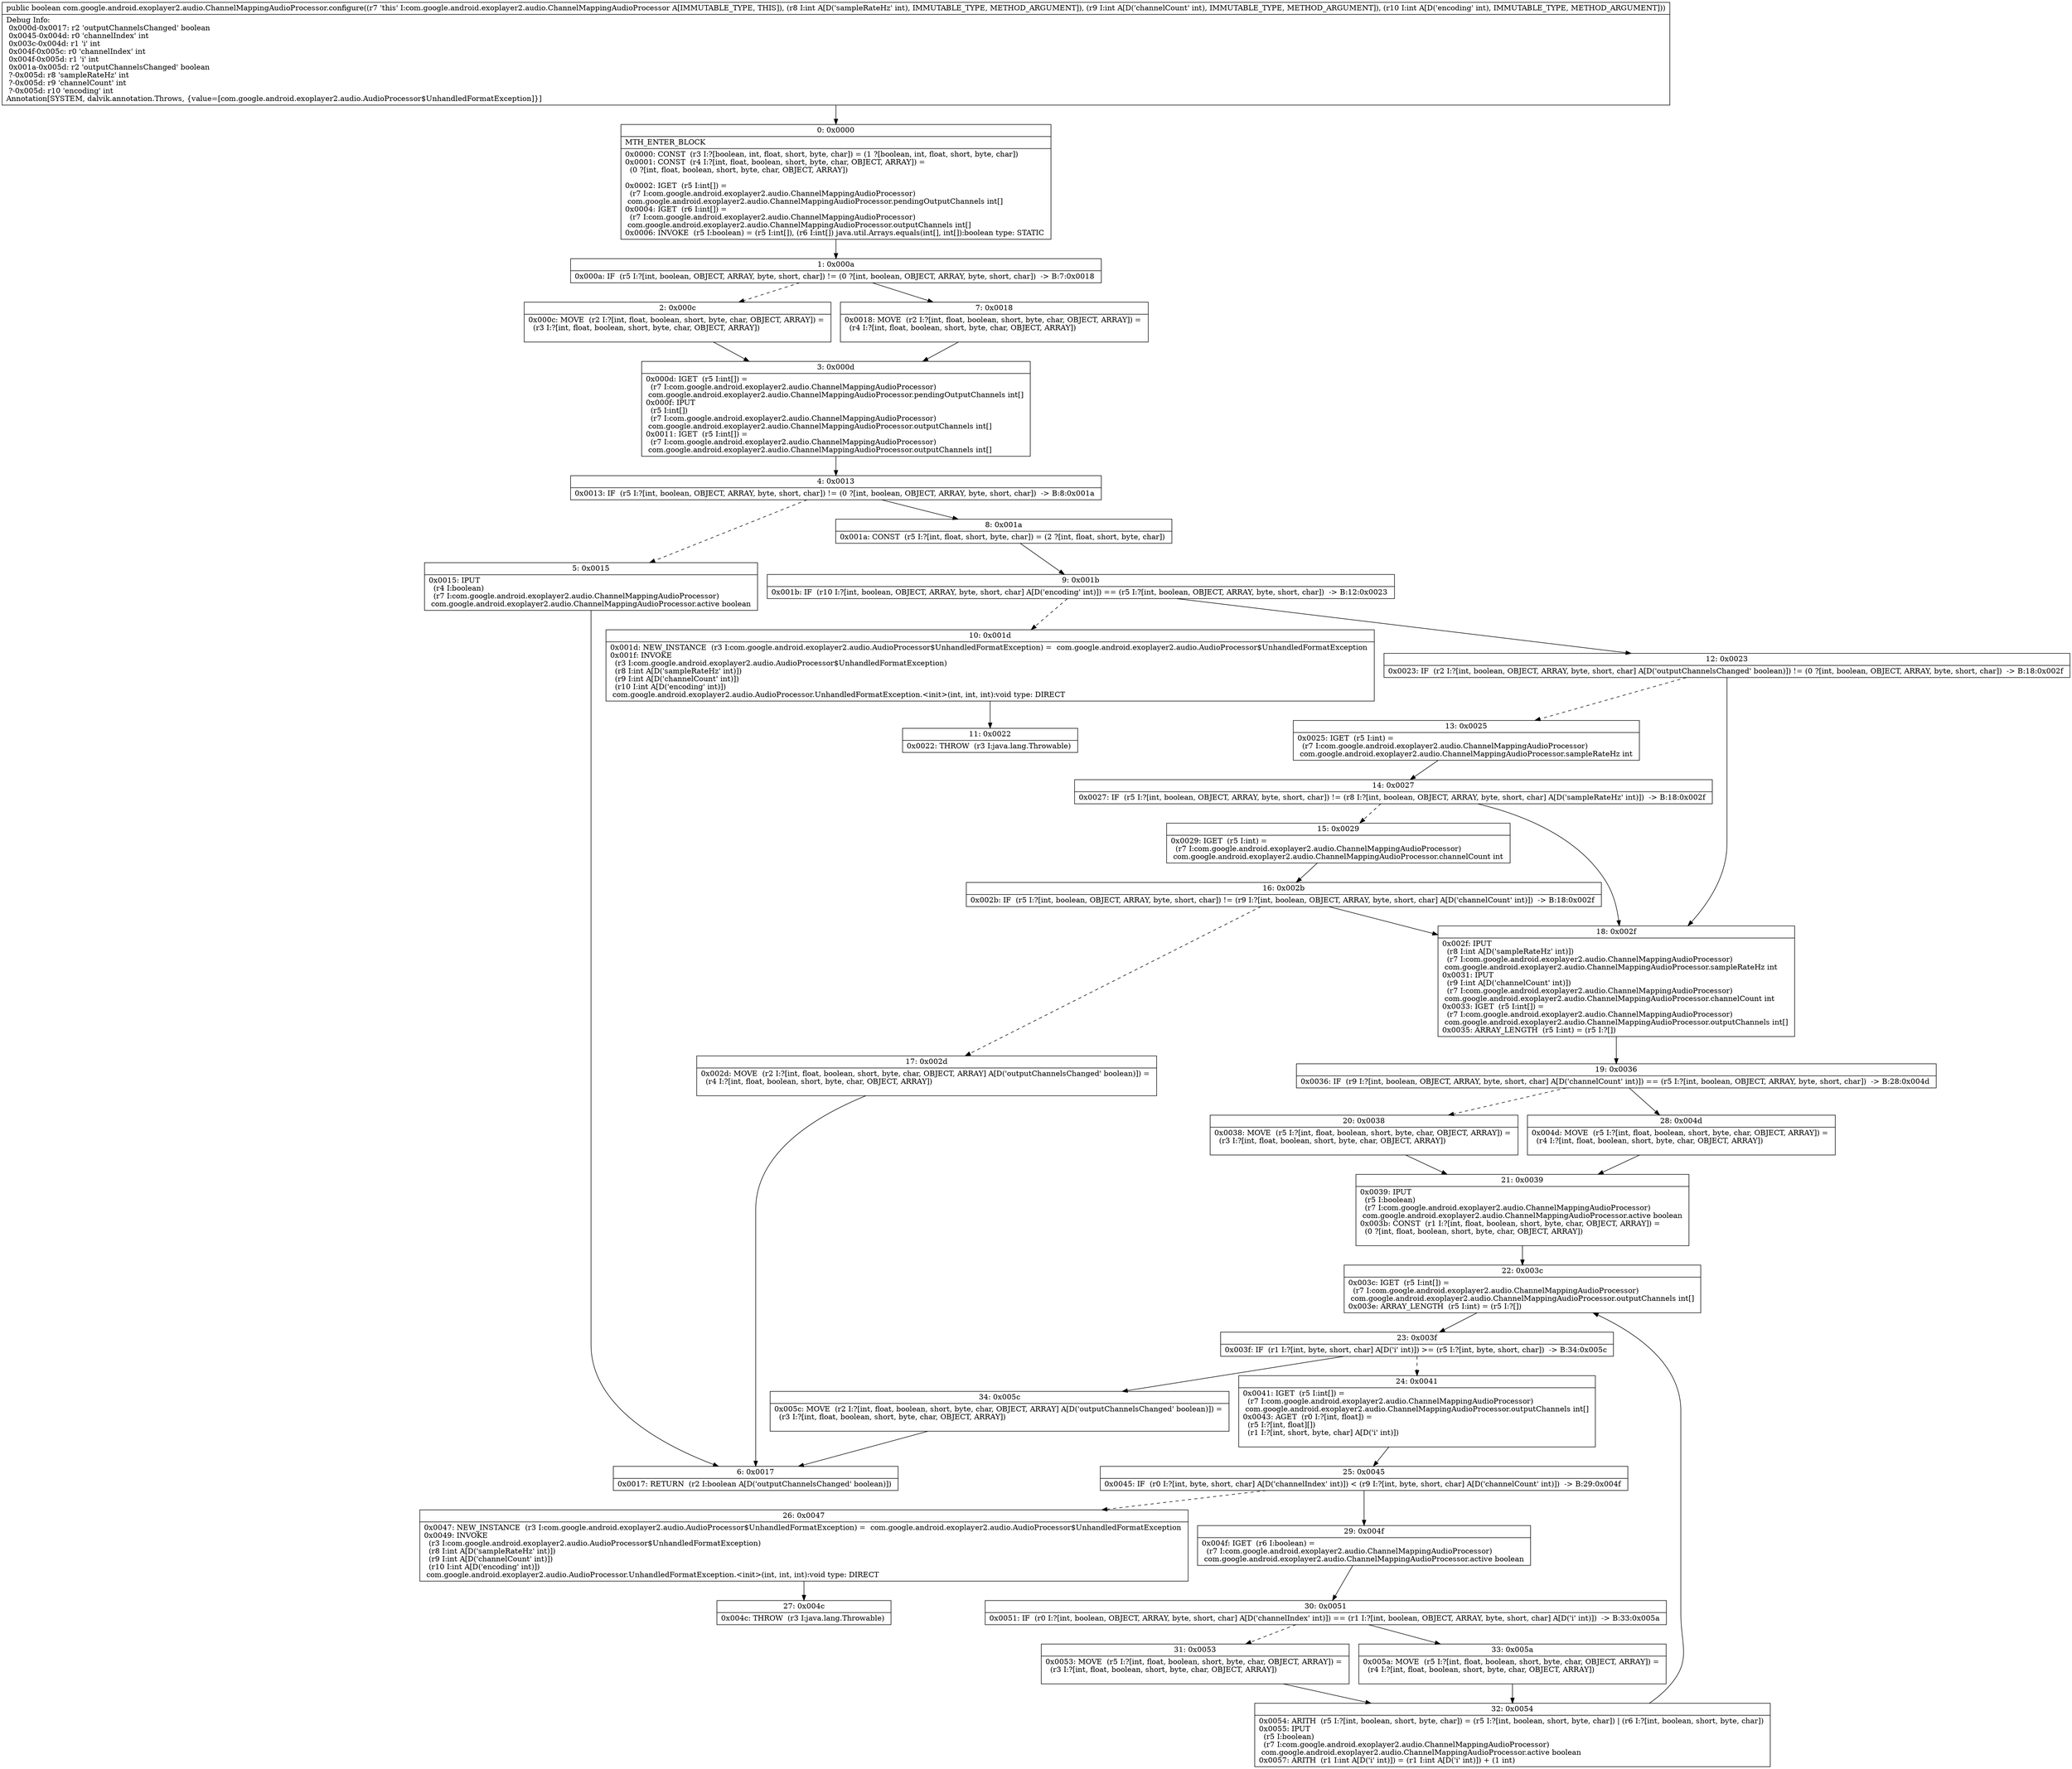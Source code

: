 digraph "CFG forcom.google.android.exoplayer2.audio.ChannelMappingAudioProcessor.configure(III)Z" {
Node_0 [shape=record,label="{0\:\ 0x0000|MTH_ENTER_BLOCK\l|0x0000: CONST  (r3 I:?[boolean, int, float, short, byte, char]) = (1 ?[boolean, int, float, short, byte, char]) \l0x0001: CONST  (r4 I:?[int, float, boolean, short, byte, char, OBJECT, ARRAY]) = \l  (0 ?[int, float, boolean, short, byte, char, OBJECT, ARRAY])\l \l0x0002: IGET  (r5 I:int[]) = \l  (r7 I:com.google.android.exoplayer2.audio.ChannelMappingAudioProcessor)\l com.google.android.exoplayer2.audio.ChannelMappingAudioProcessor.pendingOutputChannels int[] \l0x0004: IGET  (r6 I:int[]) = \l  (r7 I:com.google.android.exoplayer2.audio.ChannelMappingAudioProcessor)\l com.google.android.exoplayer2.audio.ChannelMappingAudioProcessor.outputChannels int[] \l0x0006: INVOKE  (r5 I:boolean) = (r5 I:int[]), (r6 I:int[]) java.util.Arrays.equals(int[], int[]):boolean type: STATIC \l}"];
Node_1 [shape=record,label="{1\:\ 0x000a|0x000a: IF  (r5 I:?[int, boolean, OBJECT, ARRAY, byte, short, char]) != (0 ?[int, boolean, OBJECT, ARRAY, byte, short, char])  \-\> B:7:0x0018 \l}"];
Node_2 [shape=record,label="{2\:\ 0x000c|0x000c: MOVE  (r2 I:?[int, float, boolean, short, byte, char, OBJECT, ARRAY]) = \l  (r3 I:?[int, float, boolean, short, byte, char, OBJECT, ARRAY])\l \l}"];
Node_3 [shape=record,label="{3\:\ 0x000d|0x000d: IGET  (r5 I:int[]) = \l  (r7 I:com.google.android.exoplayer2.audio.ChannelMappingAudioProcessor)\l com.google.android.exoplayer2.audio.ChannelMappingAudioProcessor.pendingOutputChannels int[] \l0x000f: IPUT  \l  (r5 I:int[])\l  (r7 I:com.google.android.exoplayer2.audio.ChannelMappingAudioProcessor)\l com.google.android.exoplayer2.audio.ChannelMappingAudioProcessor.outputChannels int[] \l0x0011: IGET  (r5 I:int[]) = \l  (r7 I:com.google.android.exoplayer2.audio.ChannelMappingAudioProcessor)\l com.google.android.exoplayer2.audio.ChannelMappingAudioProcessor.outputChannels int[] \l}"];
Node_4 [shape=record,label="{4\:\ 0x0013|0x0013: IF  (r5 I:?[int, boolean, OBJECT, ARRAY, byte, short, char]) != (0 ?[int, boolean, OBJECT, ARRAY, byte, short, char])  \-\> B:8:0x001a \l}"];
Node_5 [shape=record,label="{5\:\ 0x0015|0x0015: IPUT  \l  (r4 I:boolean)\l  (r7 I:com.google.android.exoplayer2.audio.ChannelMappingAudioProcessor)\l com.google.android.exoplayer2.audio.ChannelMappingAudioProcessor.active boolean \l}"];
Node_6 [shape=record,label="{6\:\ 0x0017|0x0017: RETURN  (r2 I:boolean A[D('outputChannelsChanged' boolean)]) \l}"];
Node_7 [shape=record,label="{7\:\ 0x0018|0x0018: MOVE  (r2 I:?[int, float, boolean, short, byte, char, OBJECT, ARRAY]) = \l  (r4 I:?[int, float, boolean, short, byte, char, OBJECT, ARRAY])\l \l}"];
Node_8 [shape=record,label="{8\:\ 0x001a|0x001a: CONST  (r5 I:?[int, float, short, byte, char]) = (2 ?[int, float, short, byte, char]) \l}"];
Node_9 [shape=record,label="{9\:\ 0x001b|0x001b: IF  (r10 I:?[int, boolean, OBJECT, ARRAY, byte, short, char] A[D('encoding' int)]) == (r5 I:?[int, boolean, OBJECT, ARRAY, byte, short, char])  \-\> B:12:0x0023 \l}"];
Node_10 [shape=record,label="{10\:\ 0x001d|0x001d: NEW_INSTANCE  (r3 I:com.google.android.exoplayer2.audio.AudioProcessor$UnhandledFormatException) =  com.google.android.exoplayer2.audio.AudioProcessor$UnhandledFormatException \l0x001f: INVOKE  \l  (r3 I:com.google.android.exoplayer2.audio.AudioProcessor$UnhandledFormatException)\l  (r8 I:int A[D('sampleRateHz' int)])\l  (r9 I:int A[D('channelCount' int)])\l  (r10 I:int A[D('encoding' int)])\l com.google.android.exoplayer2.audio.AudioProcessor.UnhandledFormatException.\<init\>(int, int, int):void type: DIRECT \l}"];
Node_11 [shape=record,label="{11\:\ 0x0022|0x0022: THROW  (r3 I:java.lang.Throwable) \l}"];
Node_12 [shape=record,label="{12\:\ 0x0023|0x0023: IF  (r2 I:?[int, boolean, OBJECT, ARRAY, byte, short, char] A[D('outputChannelsChanged' boolean)]) != (0 ?[int, boolean, OBJECT, ARRAY, byte, short, char])  \-\> B:18:0x002f \l}"];
Node_13 [shape=record,label="{13\:\ 0x0025|0x0025: IGET  (r5 I:int) = \l  (r7 I:com.google.android.exoplayer2.audio.ChannelMappingAudioProcessor)\l com.google.android.exoplayer2.audio.ChannelMappingAudioProcessor.sampleRateHz int \l}"];
Node_14 [shape=record,label="{14\:\ 0x0027|0x0027: IF  (r5 I:?[int, boolean, OBJECT, ARRAY, byte, short, char]) != (r8 I:?[int, boolean, OBJECT, ARRAY, byte, short, char] A[D('sampleRateHz' int)])  \-\> B:18:0x002f \l}"];
Node_15 [shape=record,label="{15\:\ 0x0029|0x0029: IGET  (r5 I:int) = \l  (r7 I:com.google.android.exoplayer2.audio.ChannelMappingAudioProcessor)\l com.google.android.exoplayer2.audio.ChannelMappingAudioProcessor.channelCount int \l}"];
Node_16 [shape=record,label="{16\:\ 0x002b|0x002b: IF  (r5 I:?[int, boolean, OBJECT, ARRAY, byte, short, char]) != (r9 I:?[int, boolean, OBJECT, ARRAY, byte, short, char] A[D('channelCount' int)])  \-\> B:18:0x002f \l}"];
Node_17 [shape=record,label="{17\:\ 0x002d|0x002d: MOVE  (r2 I:?[int, float, boolean, short, byte, char, OBJECT, ARRAY] A[D('outputChannelsChanged' boolean)]) = \l  (r4 I:?[int, float, boolean, short, byte, char, OBJECT, ARRAY])\l \l}"];
Node_18 [shape=record,label="{18\:\ 0x002f|0x002f: IPUT  \l  (r8 I:int A[D('sampleRateHz' int)])\l  (r7 I:com.google.android.exoplayer2.audio.ChannelMappingAudioProcessor)\l com.google.android.exoplayer2.audio.ChannelMappingAudioProcessor.sampleRateHz int \l0x0031: IPUT  \l  (r9 I:int A[D('channelCount' int)])\l  (r7 I:com.google.android.exoplayer2.audio.ChannelMappingAudioProcessor)\l com.google.android.exoplayer2.audio.ChannelMappingAudioProcessor.channelCount int \l0x0033: IGET  (r5 I:int[]) = \l  (r7 I:com.google.android.exoplayer2.audio.ChannelMappingAudioProcessor)\l com.google.android.exoplayer2.audio.ChannelMappingAudioProcessor.outputChannels int[] \l0x0035: ARRAY_LENGTH  (r5 I:int) = (r5 I:?[]) \l}"];
Node_19 [shape=record,label="{19\:\ 0x0036|0x0036: IF  (r9 I:?[int, boolean, OBJECT, ARRAY, byte, short, char] A[D('channelCount' int)]) == (r5 I:?[int, boolean, OBJECT, ARRAY, byte, short, char])  \-\> B:28:0x004d \l}"];
Node_20 [shape=record,label="{20\:\ 0x0038|0x0038: MOVE  (r5 I:?[int, float, boolean, short, byte, char, OBJECT, ARRAY]) = \l  (r3 I:?[int, float, boolean, short, byte, char, OBJECT, ARRAY])\l \l}"];
Node_21 [shape=record,label="{21\:\ 0x0039|0x0039: IPUT  \l  (r5 I:boolean)\l  (r7 I:com.google.android.exoplayer2.audio.ChannelMappingAudioProcessor)\l com.google.android.exoplayer2.audio.ChannelMappingAudioProcessor.active boolean \l0x003b: CONST  (r1 I:?[int, float, boolean, short, byte, char, OBJECT, ARRAY]) = \l  (0 ?[int, float, boolean, short, byte, char, OBJECT, ARRAY])\l \l}"];
Node_22 [shape=record,label="{22\:\ 0x003c|0x003c: IGET  (r5 I:int[]) = \l  (r7 I:com.google.android.exoplayer2.audio.ChannelMappingAudioProcessor)\l com.google.android.exoplayer2.audio.ChannelMappingAudioProcessor.outputChannels int[] \l0x003e: ARRAY_LENGTH  (r5 I:int) = (r5 I:?[]) \l}"];
Node_23 [shape=record,label="{23\:\ 0x003f|0x003f: IF  (r1 I:?[int, byte, short, char] A[D('i' int)]) \>= (r5 I:?[int, byte, short, char])  \-\> B:34:0x005c \l}"];
Node_24 [shape=record,label="{24\:\ 0x0041|0x0041: IGET  (r5 I:int[]) = \l  (r7 I:com.google.android.exoplayer2.audio.ChannelMappingAudioProcessor)\l com.google.android.exoplayer2.audio.ChannelMappingAudioProcessor.outputChannels int[] \l0x0043: AGET  (r0 I:?[int, float]) = \l  (r5 I:?[int, float][])\l  (r1 I:?[int, short, byte, char] A[D('i' int)])\l \l}"];
Node_25 [shape=record,label="{25\:\ 0x0045|0x0045: IF  (r0 I:?[int, byte, short, char] A[D('channelIndex' int)]) \< (r9 I:?[int, byte, short, char] A[D('channelCount' int)])  \-\> B:29:0x004f \l}"];
Node_26 [shape=record,label="{26\:\ 0x0047|0x0047: NEW_INSTANCE  (r3 I:com.google.android.exoplayer2.audio.AudioProcessor$UnhandledFormatException) =  com.google.android.exoplayer2.audio.AudioProcessor$UnhandledFormatException \l0x0049: INVOKE  \l  (r3 I:com.google.android.exoplayer2.audio.AudioProcessor$UnhandledFormatException)\l  (r8 I:int A[D('sampleRateHz' int)])\l  (r9 I:int A[D('channelCount' int)])\l  (r10 I:int A[D('encoding' int)])\l com.google.android.exoplayer2.audio.AudioProcessor.UnhandledFormatException.\<init\>(int, int, int):void type: DIRECT \l}"];
Node_27 [shape=record,label="{27\:\ 0x004c|0x004c: THROW  (r3 I:java.lang.Throwable) \l}"];
Node_28 [shape=record,label="{28\:\ 0x004d|0x004d: MOVE  (r5 I:?[int, float, boolean, short, byte, char, OBJECT, ARRAY]) = \l  (r4 I:?[int, float, boolean, short, byte, char, OBJECT, ARRAY])\l \l}"];
Node_29 [shape=record,label="{29\:\ 0x004f|0x004f: IGET  (r6 I:boolean) = \l  (r7 I:com.google.android.exoplayer2.audio.ChannelMappingAudioProcessor)\l com.google.android.exoplayer2.audio.ChannelMappingAudioProcessor.active boolean \l}"];
Node_30 [shape=record,label="{30\:\ 0x0051|0x0051: IF  (r0 I:?[int, boolean, OBJECT, ARRAY, byte, short, char] A[D('channelIndex' int)]) == (r1 I:?[int, boolean, OBJECT, ARRAY, byte, short, char] A[D('i' int)])  \-\> B:33:0x005a \l}"];
Node_31 [shape=record,label="{31\:\ 0x0053|0x0053: MOVE  (r5 I:?[int, float, boolean, short, byte, char, OBJECT, ARRAY]) = \l  (r3 I:?[int, float, boolean, short, byte, char, OBJECT, ARRAY])\l \l}"];
Node_32 [shape=record,label="{32\:\ 0x0054|0x0054: ARITH  (r5 I:?[int, boolean, short, byte, char]) = (r5 I:?[int, boolean, short, byte, char]) \| (r6 I:?[int, boolean, short, byte, char]) \l0x0055: IPUT  \l  (r5 I:boolean)\l  (r7 I:com.google.android.exoplayer2.audio.ChannelMappingAudioProcessor)\l com.google.android.exoplayer2.audio.ChannelMappingAudioProcessor.active boolean \l0x0057: ARITH  (r1 I:int A[D('i' int)]) = (r1 I:int A[D('i' int)]) + (1 int) \l}"];
Node_33 [shape=record,label="{33\:\ 0x005a|0x005a: MOVE  (r5 I:?[int, float, boolean, short, byte, char, OBJECT, ARRAY]) = \l  (r4 I:?[int, float, boolean, short, byte, char, OBJECT, ARRAY])\l \l}"];
Node_34 [shape=record,label="{34\:\ 0x005c|0x005c: MOVE  (r2 I:?[int, float, boolean, short, byte, char, OBJECT, ARRAY] A[D('outputChannelsChanged' boolean)]) = \l  (r3 I:?[int, float, boolean, short, byte, char, OBJECT, ARRAY])\l \l}"];
MethodNode[shape=record,label="{public boolean com.google.android.exoplayer2.audio.ChannelMappingAudioProcessor.configure((r7 'this' I:com.google.android.exoplayer2.audio.ChannelMappingAudioProcessor A[IMMUTABLE_TYPE, THIS]), (r8 I:int A[D('sampleRateHz' int), IMMUTABLE_TYPE, METHOD_ARGUMENT]), (r9 I:int A[D('channelCount' int), IMMUTABLE_TYPE, METHOD_ARGUMENT]), (r10 I:int A[D('encoding' int), IMMUTABLE_TYPE, METHOD_ARGUMENT]))  | Debug Info:\l  0x000d\-0x0017: r2 'outputChannelsChanged' boolean\l  0x0045\-0x004d: r0 'channelIndex' int\l  0x003c\-0x004d: r1 'i' int\l  0x004f\-0x005c: r0 'channelIndex' int\l  0x004f\-0x005d: r1 'i' int\l  0x001a\-0x005d: r2 'outputChannelsChanged' boolean\l  ?\-0x005d: r8 'sampleRateHz' int\l  ?\-0x005d: r9 'channelCount' int\l  ?\-0x005d: r10 'encoding' int\lAnnotation[SYSTEM, dalvik.annotation.Throws, \{value=[com.google.android.exoplayer2.audio.AudioProcessor$UnhandledFormatException]\}]\l}"];
MethodNode -> Node_0;
Node_0 -> Node_1;
Node_1 -> Node_2[style=dashed];
Node_1 -> Node_7;
Node_2 -> Node_3;
Node_3 -> Node_4;
Node_4 -> Node_5[style=dashed];
Node_4 -> Node_8;
Node_5 -> Node_6;
Node_7 -> Node_3;
Node_8 -> Node_9;
Node_9 -> Node_10[style=dashed];
Node_9 -> Node_12;
Node_10 -> Node_11;
Node_12 -> Node_13[style=dashed];
Node_12 -> Node_18;
Node_13 -> Node_14;
Node_14 -> Node_15[style=dashed];
Node_14 -> Node_18;
Node_15 -> Node_16;
Node_16 -> Node_17[style=dashed];
Node_16 -> Node_18;
Node_17 -> Node_6;
Node_18 -> Node_19;
Node_19 -> Node_20[style=dashed];
Node_19 -> Node_28;
Node_20 -> Node_21;
Node_21 -> Node_22;
Node_22 -> Node_23;
Node_23 -> Node_24[style=dashed];
Node_23 -> Node_34;
Node_24 -> Node_25;
Node_25 -> Node_26[style=dashed];
Node_25 -> Node_29;
Node_26 -> Node_27;
Node_28 -> Node_21;
Node_29 -> Node_30;
Node_30 -> Node_31[style=dashed];
Node_30 -> Node_33;
Node_31 -> Node_32;
Node_32 -> Node_22;
Node_33 -> Node_32;
Node_34 -> Node_6;
}

